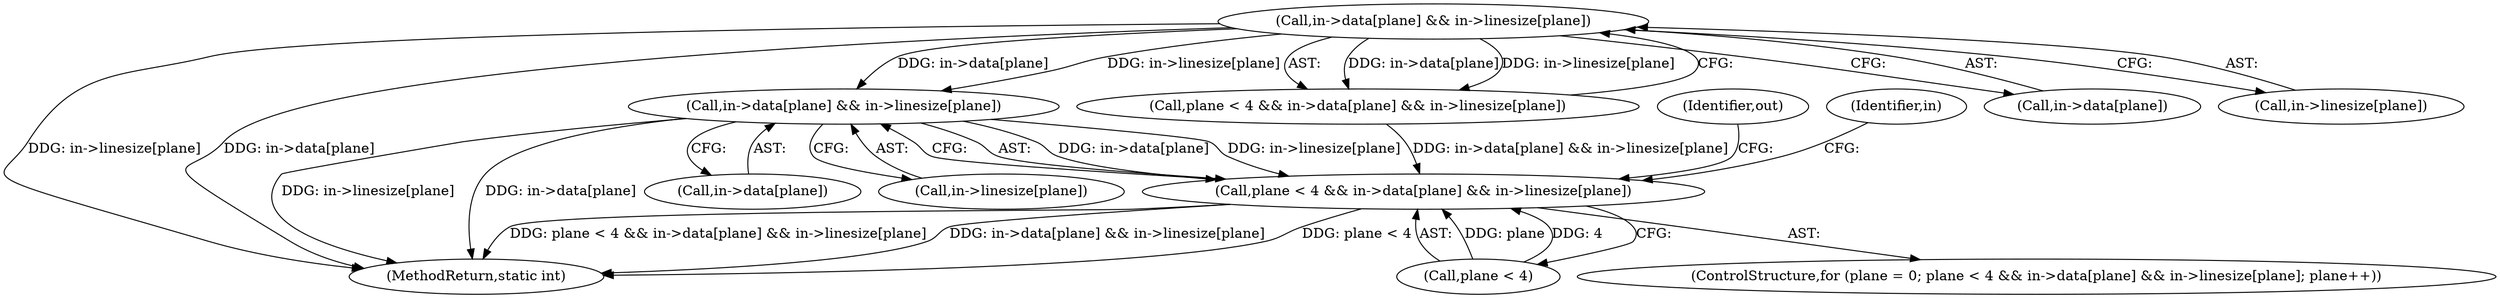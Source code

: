 digraph "0_FFmpeg_e43a0a232dbf6d3c161823c2e07c52e76227a1bc@array" {
"1000246" [label="(Call,in->data[plane] && in->linesize[plane])"];
"1000185" [label="(Call,in->data[plane] && in->linesize[plane])"];
"1000242" [label="(Call,plane < 4 && in->data[plane] && in->linesize[plane])"];
"1000181" [label="(Call,plane < 4 && in->data[plane] && in->linesize[plane])"];
"1000262" [label="(Identifier,out)"];
"1000306" [label="(MethodReturn,static int)"];
"1000186" [label="(Call,in->data[plane])"];
"1000301" [label="(Identifier,in)"];
"1000247" [label="(Call,in->data[plane])"];
"1000246" [label="(Call,in->data[plane] && in->linesize[plane])"];
"1000243" [label="(Call,plane < 4)"];
"1000242" [label="(Call,plane < 4 && in->data[plane] && in->linesize[plane])"];
"1000191" [label="(Call,in->linesize[plane])"];
"1000185" [label="(Call,in->data[plane] && in->linesize[plane])"];
"1000238" [label="(ControlStructure,for (plane = 0; plane < 4 && in->data[plane] && in->linesize[plane]; plane++))"];
"1000252" [label="(Call,in->linesize[plane])"];
"1000246" -> "1000242"  [label="AST: "];
"1000246" -> "1000247"  [label="CFG: "];
"1000246" -> "1000252"  [label="CFG: "];
"1000247" -> "1000246"  [label="AST: "];
"1000252" -> "1000246"  [label="AST: "];
"1000242" -> "1000246"  [label="CFG: "];
"1000246" -> "1000306"  [label="DDG: in->linesize[plane]"];
"1000246" -> "1000306"  [label="DDG: in->data[plane]"];
"1000246" -> "1000242"  [label="DDG: in->data[plane]"];
"1000246" -> "1000242"  [label="DDG: in->linesize[plane]"];
"1000185" -> "1000246"  [label="DDG: in->data[plane]"];
"1000185" -> "1000246"  [label="DDG: in->linesize[plane]"];
"1000185" -> "1000181"  [label="AST: "];
"1000185" -> "1000186"  [label="CFG: "];
"1000185" -> "1000191"  [label="CFG: "];
"1000186" -> "1000185"  [label="AST: "];
"1000191" -> "1000185"  [label="AST: "];
"1000181" -> "1000185"  [label="CFG: "];
"1000185" -> "1000306"  [label="DDG: in->linesize[plane]"];
"1000185" -> "1000306"  [label="DDG: in->data[plane]"];
"1000185" -> "1000181"  [label="DDG: in->data[plane]"];
"1000185" -> "1000181"  [label="DDG: in->linesize[plane]"];
"1000242" -> "1000238"  [label="AST: "];
"1000242" -> "1000243"  [label="CFG: "];
"1000243" -> "1000242"  [label="AST: "];
"1000262" -> "1000242"  [label="CFG: "];
"1000301" -> "1000242"  [label="CFG: "];
"1000242" -> "1000306"  [label="DDG: plane < 4 && in->data[plane] && in->linesize[plane]"];
"1000242" -> "1000306"  [label="DDG: in->data[plane] && in->linesize[plane]"];
"1000242" -> "1000306"  [label="DDG: plane < 4"];
"1000243" -> "1000242"  [label="DDG: plane"];
"1000243" -> "1000242"  [label="DDG: 4"];
"1000181" -> "1000242"  [label="DDG: in->data[plane] && in->linesize[plane]"];
}
